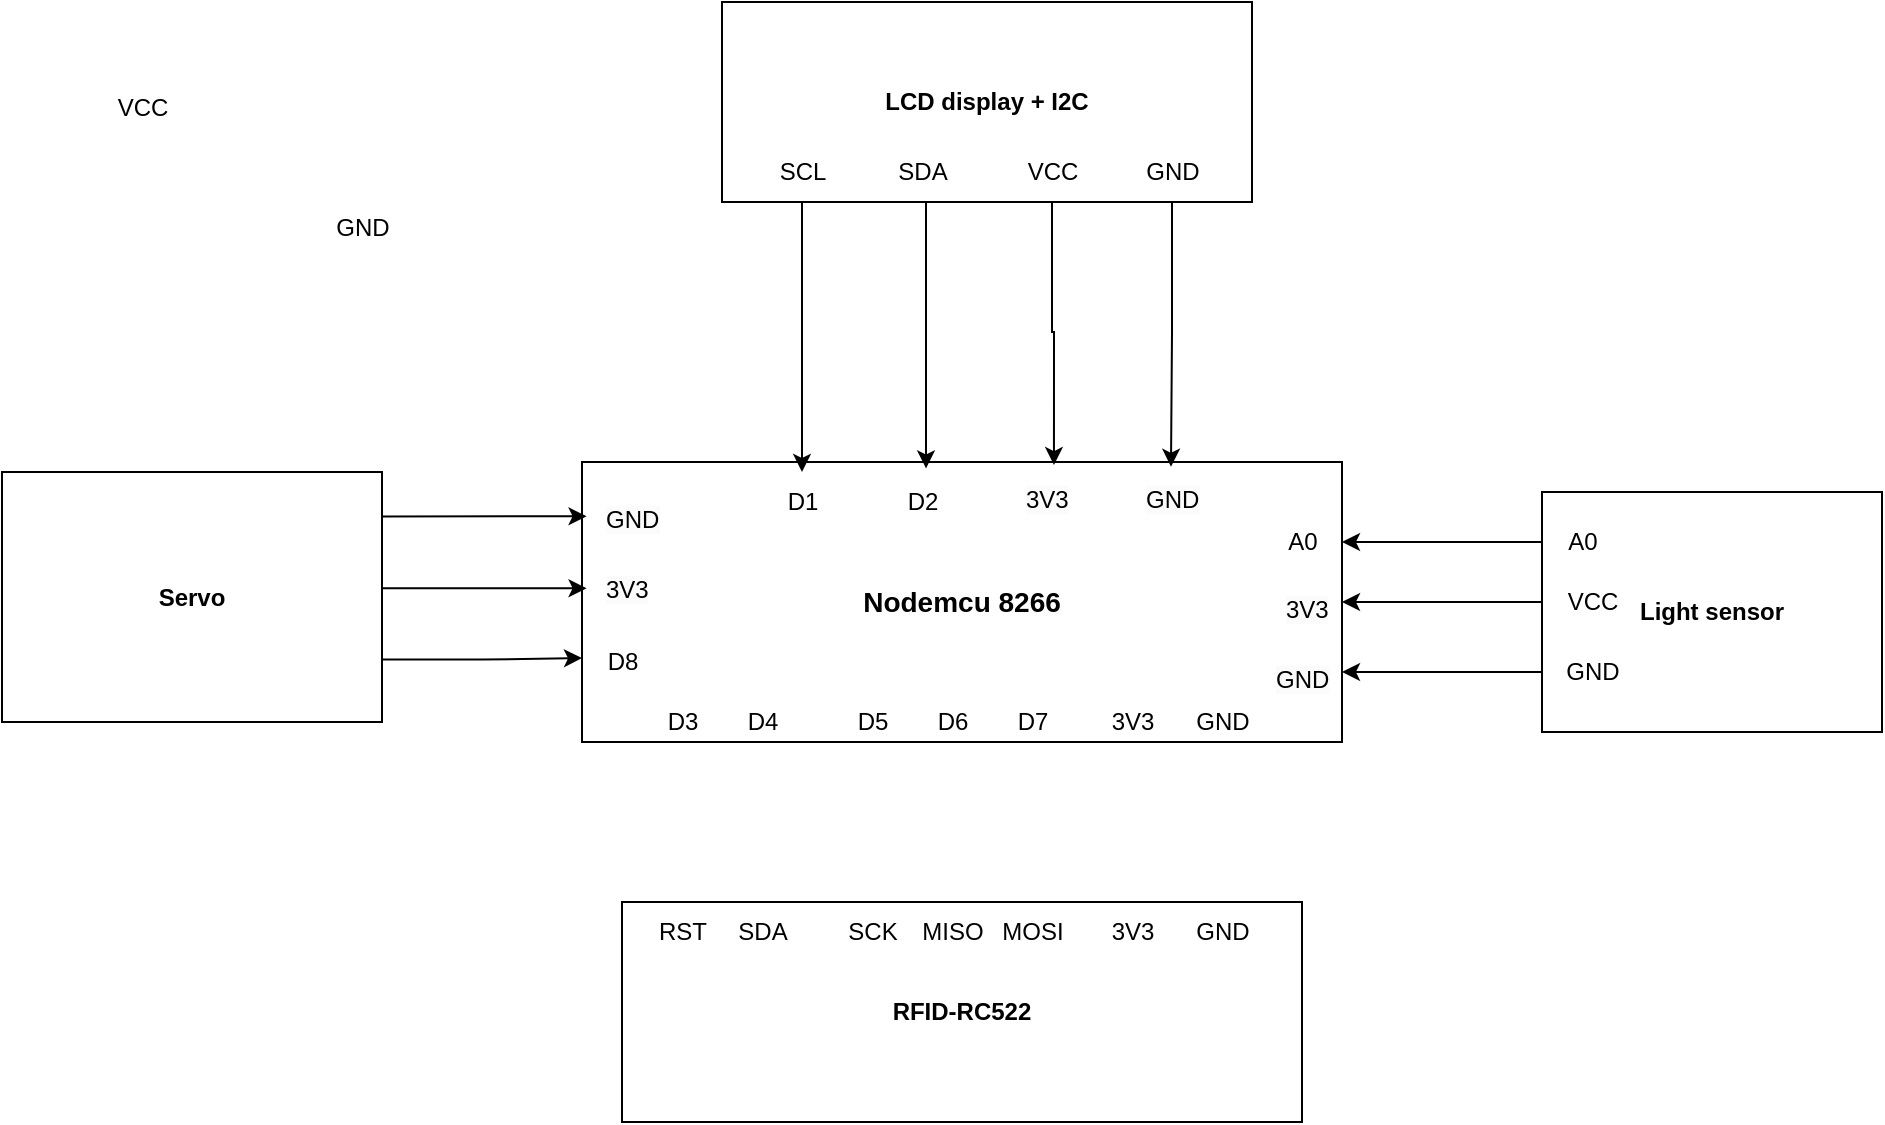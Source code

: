 <mxfile version="24.0.4" type="github">
  <diagram name="Trang-1" id="XvSelIh4EvXVkAUtxh8p">
    <mxGraphModel dx="1050" dy="574" grid="1" gridSize="10" guides="1" tooltips="1" connect="1" arrows="1" fold="1" page="1" pageScale="1" pageWidth="3300" pageHeight="4681" math="0" shadow="0">
      <root>
        <mxCell id="0" />
        <mxCell id="1" parent="0" />
        <mxCell id="qui7sa3_bNj7p1lfyL_Y-2" value="&lt;b&gt;&lt;font style=&quot;font-size: 14px;&quot;&gt;Nodemcu 8266&lt;/font&gt;&lt;/b&gt;" style="whiteSpace=wrap;html=1;" parent="1" vertex="1">
          <mxGeometry x="1330" y="500" width="380" height="140" as="geometry" />
        </mxCell>
        <mxCell id="qui7sa3_bNj7p1lfyL_Y-3" value="&lt;b&gt;RFID-RC522&lt;/b&gt;" style="whiteSpace=wrap;html=1;" parent="1" vertex="1">
          <mxGeometry x="1350" y="720" width="340" height="110" as="geometry" />
        </mxCell>
        <mxCell id="qui7sa3_bNj7p1lfyL_Y-4" value="&lt;b&gt;Light sensor&lt;/b&gt;" style="whiteSpace=wrap;html=1;" parent="1" vertex="1">
          <mxGeometry x="1810" y="515" width="170" height="120" as="geometry" />
        </mxCell>
        <mxCell id="m1L1olUXgIM03p-9SSte-4" style="edgeStyle=orthogonalEdgeStyle;rounded=0;orthogonalLoop=1;jettySize=auto;html=1;" edge="1" parent="1" source="qui7sa3_bNj7p1lfyL_Y-5" target="qui7sa3_bNj7p1lfyL_Y-34">
          <mxGeometry relative="1" as="geometry">
            <Array as="points">
              <mxPoint x="1440" y="410" />
              <mxPoint x="1440" y="410" />
            </Array>
          </mxGeometry>
        </mxCell>
        <mxCell id="qui7sa3_bNj7p1lfyL_Y-5" value="&lt;b&gt;LCD display + I2C&lt;/b&gt;" style="whiteSpace=wrap;html=1;" parent="1" vertex="1">
          <mxGeometry x="1400" y="270" width="265" height="100" as="geometry" />
        </mxCell>
        <mxCell id="qui7sa3_bNj7p1lfyL_Y-6" value="&lt;b&gt;Servo&lt;/b&gt;" style="whiteSpace=wrap;html=1;" parent="1" vertex="1">
          <mxGeometry x="1040" y="505" width="190" height="125" as="geometry" />
        </mxCell>
        <mxCell id="qui7sa3_bNj7p1lfyL_Y-25" value="GND" style="text;html=1;align=center;verticalAlign=middle;resizable=0;points=[];autosize=1;strokeColor=none;fillColor=none;" parent="1" vertex="1">
          <mxGeometry x="1625" y="615" width="50" height="30" as="geometry" />
        </mxCell>
        <mxCell id="qui7sa3_bNj7p1lfyL_Y-26" value="&lt;span style=&quot;color: rgb(0, 0, 0); font-family: Helvetica; font-size: 12px; font-style: normal; font-variant-ligatures: normal; font-variant-caps: normal; font-weight: 400; letter-spacing: normal; orphans: 2; text-align: center; text-indent: 0px; text-transform: none; widows: 2; word-spacing: 0px; -webkit-text-stroke-width: 0px; white-space: nowrap; background-color: rgb(251, 251, 251); text-decoration-thickness: initial; text-decoration-style: initial; text-decoration-color: initial; display: inline !important; float: none;&quot;&gt;GND&lt;/span&gt;" style="text;whiteSpace=wrap;html=1;" parent="1" vertex="1">
          <mxGeometry x="1675" y="595" width="30" height="20" as="geometry" />
        </mxCell>
        <mxCell id="qui7sa3_bNj7p1lfyL_Y-28" value="&lt;span style=&quot;color: rgb(0, 0, 0); font-family: Helvetica; font-size: 12px; font-style: normal; font-variant-ligatures: normal; font-variant-caps: normal; font-weight: 400; letter-spacing: normal; orphans: 2; text-align: center; text-indent: 0px; text-transform: none; widows: 2; word-spacing: 0px; -webkit-text-stroke-width: 0px; white-space: nowrap; background-color: rgb(251, 251, 251); text-decoration-thickness: initial; text-decoration-style: initial; text-decoration-color: initial; display: inline !important; float: none;&quot;&gt;GND&lt;/span&gt;" style="text;whiteSpace=wrap;html=1;" parent="1" vertex="1">
          <mxGeometry x="1610" y="505" width="30" height="20" as="geometry" />
        </mxCell>
        <mxCell id="qui7sa3_bNj7p1lfyL_Y-29" value="&lt;span style=&quot;color: rgb(0, 0, 0); font-family: Helvetica; font-size: 12px; font-style: normal; font-variant-ligatures: normal; font-variant-caps: normal; font-weight: 400; letter-spacing: normal; orphans: 2; text-align: center; text-indent: 0px; text-transform: none; widows: 2; word-spacing: 0px; -webkit-text-stroke-width: 0px; white-space: nowrap; background-color: rgb(251, 251, 251); text-decoration-thickness: initial; text-decoration-style: initial; text-decoration-color: initial; display: inline !important; float: none;&quot;&gt;GND&lt;/span&gt;" style="text;whiteSpace=wrap;html=1;" parent="1" vertex="1">
          <mxGeometry x="1340" y="515" width="60" height="40" as="geometry" />
        </mxCell>
        <mxCell id="qui7sa3_bNj7p1lfyL_Y-30" value="3V3" style="text;html=1;align=center;verticalAlign=middle;resizable=0;points=[];autosize=1;strokeColor=none;fillColor=none;" parent="1" vertex="1">
          <mxGeometry x="1585" y="615" width="40" height="30" as="geometry" />
        </mxCell>
        <mxCell id="qui7sa3_bNj7p1lfyL_Y-31" value="&lt;span style=&quot;color: rgb(0, 0, 0); font-family: Helvetica; font-size: 12px; font-style: normal; font-variant-ligatures: normal; font-variant-caps: normal; font-weight: 400; letter-spacing: normal; orphans: 2; text-align: center; text-indent: 0px; text-transform: none; widows: 2; word-spacing: 0px; -webkit-text-stroke-width: 0px; white-space: nowrap; background-color: rgb(251, 251, 251); text-decoration-thickness: initial; text-decoration-style: initial; text-decoration-color: initial; display: inline !important; float: none;&quot;&gt;3V3&lt;/span&gt;" style="text;whiteSpace=wrap;html=1;" parent="1" vertex="1">
          <mxGeometry x="1680" y="560" width="30" height="20" as="geometry" />
        </mxCell>
        <mxCell id="qui7sa3_bNj7p1lfyL_Y-32" value="&lt;span style=&quot;color: rgb(0, 0, 0); font-family: Helvetica; font-size: 12px; font-style: normal; font-variant-ligatures: normal; font-variant-caps: normal; font-weight: 400; letter-spacing: normal; orphans: 2; text-align: center; text-indent: 0px; text-transform: none; widows: 2; word-spacing: 0px; -webkit-text-stroke-width: 0px; white-space: nowrap; background-color: rgb(251, 251, 251); text-decoration-thickness: initial; text-decoration-style: initial; text-decoration-color: initial; display: inline !important; float: none;&quot;&gt;3V3&lt;/span&gt;" style="text;whiteSpace=wrap;html=1;" parent="1" vertex="1">
          <mxGeometry x="1550" y="505" width="50" height="40" as="geometry" />
        </mxCell>
        <mxCell id="qui7sa3_bNj7p1lfyL_Y-33" value="&lt;span style=&quot;color: rgb(0, 0, 0); font-family: Helvetica; font-size: 12px; font-style: normal; font-variant-ligatures: normal; font-variant-caps: normal; font-weight: 400; letter-spacing: normal; orphans: 2; text-align: center; text-indent: 0px; text-transform: none; widows: 2; word-spacing: 0px; -webkit-text-stroke-width: 0px; white-space: nowrap; background-color: rgb(251, 251, 251); text-decoration-thickness: initial; text-decoration-style: initial; text-decoration-color: initial; display: inline !important; float: none;&quot;&gt;3V3&lt;/span&gt;" style="text;whiteSpace=wrap;html=1;" parent="1" vertex="1">
          <mxGeometry x="1340" y="550" width="50" height="40" as="geometry" />
        </mxCell>
        <mxCell id="qui7sa3_bNj7p1lfyL_Y-34" value="D1" style="text;html=1;align=center;verticalAlign=middle;resizable=0;points=[];autosize=1;strokeColor=none;fillColor=none;" parent="1" vertex="1">
          <mxGeometry x="1420" y="505" width="40" height="30" as="geometry" />
        </mxCell>
        <mxCell id="qui7sa3_bNj7p1lfyL_Y-35" value="D2" style="text;html=1;align=center;verticalAlign=middle;resizable=0;points=[];autosize=1;strokeColor=none;fillColor=none;" parent="1" vertex="1">
          <mxGeometry x="1480" y="505" width="40" height="30" as="geometry" />
        </mxCell>
        <mxCell id="qui7sa3_bNj7p1lfyL_Y-38" value="A0" style="text;html=1;align=center;verticalAlign=middle;resizable=0;points=[];autosize=1;strokeColor=none;fillColor=none;" parent="1" vertex="1">
          <mxGeometry x="1670" y="525" width="40" height="30" as="geometry" />
        </mxCell>
        <mxCell id="qui7sa3_bNj7p1lfyL_Y-40" value="D8" style="text;html=1;align=center;verticalAlign=middle;resizable=0;points=[];autosize=1;strokeColor=none;fillColor=none;" parent="1" vertex="1">
          <mxGeometry x="1330" y="585" width="40" height="30" as="geometry" />
        </mxCell>
        <mxCell id="qui7sa3_bNj7p1lfyL_Y-42" value="D3" style="text;html=1;align=center;verticalAlign=middle;resizable=0;points=[];autosize=1;strokeColor=none;fillColor=none;" parent="1" vertex="1">
          <mxGeometry x="1360" y="615" width="40" height="30" as="geometry" />
        </mxCell>
        <mxCell id="qui7sa3_bNj7p1lfyL_Y-43" value="D4" style="text;html=1;align=center;verticalAlign=middle;resizable=0;points=[];autosize=1;strokeColor=none;fillColor=none;" parent="1" vertex="1">
          <mxGeometry x="1400" y="615" width="40" height="30" as="geometry" />
        </mxCell>
        <mxCell id="qui7sa3_bNj7p1lfyL_Y-44" value="D5" style="text;html=1;align=center;verticalAlign=middle;resizable=0;points=[];autosize=1;strokeColor=none;fillColor=none;" parent="1" vertex="1">
          <mxGeometry x="1455" y="615" width="40" height="30" as="geometry" />
        </mxCell>
        <mxCell id="qui7sa3_bNj7p1lfyL_Y-45" value="D6" style="text;html=1;align=center;verticalAlign=middle;resizable=0;points=[];autosize=1;strokeColor=none;fillColor=none;" parent="1" vertex="1">
          <mxGeometry x="1495" y="615" width="40" height="30" as="geometry" />
        </mxCell>
        <mxCell id="qui7sa3_bNj7p1lfyL_Y-46" value="D7" style="text;html=1;align=center;verticalAlign=middle;resizable=0;points=[];autosize=1;strokeColor=none;fillColor=none;" parent="1" vertex="1">
          <mxGeometry x="1535" y="615" width="40" height="30" as="geometry" />
        </mxCell>
        <mxCell id="m1L1olUXgIM03p-9SSte-1" style="edgeStyle=orthogonalEdgeStyle;rounded=0;orthogonalLoop=1;jettySize=auto;html=1;exitX=1;exitY=0.25;exitDx=0;exitDy=0;entryX=0.006;entryY=0.194;entryDx=0;entryDy=0;entryPerimeter=0;" edge="1" parent="1" source="qui7sa3_bNj7p1lfyL_Y-6" target="qui7sa3_bNj7p1lfyL_Y-2">
          <mxGeometry relative="1" as="geometry">
            <Array as="points">
              <mxPoint x="1230" y="527" />
            </Array>
          </mxGeometry>
        </mxCell>
        <mxCell id="m1L1olUXgIM03p-9SSte-2" style="edgeStyle=orthogonalEdgeStyle;rounded=0;orthogonalLoop=1;jettySize=auto;html=1;exitX=1;exitY=0.5;exitDx=0;exitDy=0;entryX=0.006;entryY=0.451;entryDx=0;entryDy=0;entryPerimeter=0;" edge="1" parent="1" source="qui7sa3_bNj7p1lfyL_Y-6" target="qui7sa3_bNj7p1lfyL_Y-2">
          <mxGeometry relative="1" as="geometry">
            <Array as="points">
              <mxPoint x="1230" y="563" />
            </Array>
          </mxGeometry>
        </mxCell>
        <mxCell id="m1L1olUXgIM03p-9SSte-3" style="edgeStyle=orthogonalEdgeStyle;rounded=0;orthogonalLoop=1;jettySize=auto;html=1;exitX=1;exitY=0.75;exitDx=0;exitDy=0;" edge="1" parent="1" source="qui7sa3_bNj7p1lfyL_Y-6">
          <mxGeometry relative="1" as="geometry">
            <mxPoint x="1330" y="598" as="targetPoint" />
          </mxGeometry>
        </mxCell>
        <mxCell id="m1L1olUXgIM03p-9SSte-5" style="edgeStyle=orthogonalEdgeStyle;rounded=0;orthogonalLoop=1;jettySize=auto;html=1;entryX=0.55;entryY=-0.06;entryDx=0;entryDy=0;entryPerimeter=0;" edge="1" parent="1" source="qui7sa3_bNj7p1lfyL_Y-5" target="qui7sa3_bNj7p1lfyL_Y-35">
          <mxGeometry relative="1" as="geometry">
            <Array as="points">
              <mxPoint x="1502" y="410" />
              <mxPoint x="1502" y="410" />
            </Array>
          </mxGeometry>
        </mxCell>
        <mxCell id="m1L1olUXgIM03p-9SSte-7" value="3V3" style="text;html=1;align=center;verticalAlign=middle;resizable=0;points=[];autosize=1;strokeColor=none;fillColor=none;" vertex="1" parent="1">
          <mxGeometry x="1585" y="720" width="40" height="30" as="geometry" />
        </mxCell>
        <mxCell id="m1L1olUXgIM03p-9SSte-8" value="RST" style="text;html=1;align=center;verticalAlign=middle;resizable=0;points=[];autosize=1;strokeColor=none;fillColor=none;" vertex="1" parent="1">
          <mxGeometry x="1355" y="720" width="50" height="30" as="geometry" />
        </mxCell>
        <mxCell id="m1L1olUXgIM03p-9SSte-9" value="GND" style="text;html=1;align=center;verticalAlign=middle;resizable=0;points=[];autosize=1;strokeColor=none;fillColor=none;" vertex="1" parent="1">
          <mxGeometry x="1625" y="720" width="50" height="30" as="geometry" />
        </mxCell>
        <mxCell id="m1L1olUXgIM03p-9SSte-10" value="MISO" style="text;html=1;align=center;verticalAlign=middle;resizable=0;points=[];autosize=1;strokeColor=none;fillColor=none;" vertex="1" parent="1">
          <mxGeometry x="1490" y="720" width="50" height="30" as="geometry" />
        </mxCell>
        <mxCell id="m1L1olUXgIM03p-9SSte-11" value="MOSI" style="text;html=1;align=center;verticalAlign=middle;resizable=0;points=[];autosize=1;strokeColor=none;fillColor=none;" vertex="1" parent="1">
          <mxGeometry x="1530" y="720" width="50" height="30" as="geometry" />
        </mxCell>
        <mxCell id="m1L1olUXgIM03p-9SSte-12" value="SCK" style="text;html=1;align=center;verticalAlign=middle;resizable=0;points=[];autosize=1;strokeColor=none;fillColor=none;" vertex="1" parent="1">
          <mxGeometry x="1450" y="720" width="50" height="30" as="geometry" />
        </mxCell>
        <mxCell id="m1L1olUXgIM03p-9SSte-13" value="SDA" style="text;html=1;align=center;verticalAlign=middle;resizable=0;points=[];autosize=1;strokeColor=none;fillColor=none;" vertex="1" parent="1">
          <mxGeometry x="1395" y="720" width="50" height="30" as="geometry" />
        </mxCell>
        <mxCell id="m1L1olUXgIM03p-9SSte-27" style="edgeStyle=orthogonalEdgeStyle;rounded=0;orthogonalLoop=1;jettySize=auto;html=1;entryX=1;entryY=0.75;entryDx=0;entryDy=0;" edge="1" parent="1" source="m1L1olUXgIM03p-9SSte-14" target="qui7sa3_bNj7p1lfyL_Y-2">
          <mxGeometry relative="1" as="geometry" />
        </mxCell>
        <mxCell id="m1L1olUXgIM03p-9SSte-14" value="GND" style="text;html=1;align=center;verticalAlign=middle;resizable=0;points=[];autosize=1;strokeColor=none;fillColor=none;" vertex="1" parent="1">
          <mxGeometry x="1810" y="590" width="50" height="30" as="geometry" />
        </mxCell>
        <mxCell id="m1L1olUXgIM03p-9SSte-26" style="edgeStyle=orthogonalEdgeStyle;rounded=0;orthogonalLoop=1;jettySize=auto;html=1;entryX=1;entryY=0.5;entryDx=0;entryDy=0;" edge="1" parent="1" source="m1L1olUXgIM03p-9SSte-15" target="qui7sa3_bNj7p1lfyL_Y-31">
          <mxGeometry relative="1" as="geometry">
            <mxPoint x="1780" y="575" as="targetPoint" />
            <Array as="points">
              <mxPoint x="1780" y="570" />
              <mxPoint x="1780" y="570" />
            </Array>
          </mxGeometry>
        </mxCell>
        <mxCell id="m1L1olUXgIM03p-9SSte-15" value="VCC" style="text;html=1;align=center;verticalAlign=middle;resizable=0;points=[];autosize=1;strokeColor=none;fillColor=none;" vertex="1" parent="1">
          <mxGeometry x="1810" y="555" width="50" height="30" as="geometry" />
        </mxCell>
        <mxCell id="m1L1olUXgIM03p-9SSte-25" style="edgeStyle=orthogonalEdgeStyle;rounded=0;orthogonalLoop=1;jettySize=auto;html=1;" edge="1" parent="1" source="m1L1olUXgIM03p-9SSte-16" target="qui7sa3_bNj7p1lfyL_Y-38">
          <mxGeometry relative="1" as="geometry">
            <Array as="points" />
          </mxGeometry>
        </mxCell>
        <mxCell id="m1L1olUXgIM03p-9SSte-16" value="A0" style="text;html=1;align=center;verticalAlign=middle;resizable=0;points=[];autosize=1;strokeColor=none;fillColor=none;" vertex="1" parent="1">
          <mxGeometry x="1810" y="525" width="40" height="30" as="geometry" />
        </mxCell>
        <mxCell id="m1L1olUXgIM03p-9SSte-17" value="SCL" style="text;html=1;align=center;verticalAlign=middle;resizable=0;points=[];autosize=1;strokeColor=none;fillColor=none;" vertex="1" parent="1">
          <mxGeometry x="1415" y="340" width="50" height="30" as="geometry" />
        </mxCell>
        <mxCell id="m1L1olUXgIM03p-9SSte-18" value="SDA" style="text;html=1;align=center;verticalAlign=middle;resizable=0;points=[];autosize=1;strokeColor=none;fillColor=none;" vertex="1" parent="1">
          <mxGeometry x="1475" y="340" width="50" height="30" as="geometry" />
        </mxCell>
        <mxCell id="m1L1olUXgIM03p-9SSte-19" value="VCC" style="text;html=1;align=center;verticalAlign=middle;resizable=0;points=[];autosize=1;strokeColor=none;fillColor=none;" vertex="1" parent="1">
          <mxGeometry x="1540" y="340" width="50" height="30" as="geometry" />
        </mxCell>
        <mxCell id="m1L1olUXgIM03p-9SSte-20" value="GND" style="text;html=1;align=center;verticalAlign=middle;resizable=0;points=[];autosize=1;strokeColor=none;fillColor=none;" vertex="1" parent="1">
          <mxGeometry x="1600" y="340" width="50" height="30" as="geometry" />
        </mxCell>
        <mxCell id="m1L1olUXgIM03p-9SSte-21" style="edgeStyle=orthogonalEdgeStyle;rounded=0;orthogonalLoop=1;jettySize=auto;html=1;entryX=0.621;entryY=0.011;entryDx=0;entryDy=0;entryPerimeter=0;" edge="1" parent="1" source="m1L1olUXgIM03p-9SSte-19" target="qui7sa3_bNj7p1lfyL_Y-2">
          <mxGeometry relative="1" as="geometry" />
        </mxCell>
        <mxCell id="m1L1olUXgIM03p-9SSte-22" style="edgeStyle=orthogonalEdgeStyle;rounded=0;orthogonalLoop=1;jettySize=auto;html=1;entryX=0.775;entryY=0.017;entryDx=0;entryDy=0;entryPerimeter=0;" edge="1" parent="1" source="m1L1olUXgIM03p-9SSte-20" target="qui7sa3_bNj7p1lfyL_Y-2">
          <mxGeometry relative="1" as="geometry" />
        </mxCell>
        <mxCell id="m1L1olUXgIM03p-9SSte-23" value="GND" style="text;html=1;align=center;verticalAlign=middle;resizable=0;points=[];autosize=1;strokeColor=none;fillColor=none;" vertex="1" parent="1">
          <mxGeometry x="1195" y="368" width="50" height="30" as="geometry" />
        </mxCell>
        <mxCell id="m1L1olUXgIM03p-9SSte-24" value="VCC" style="text;html=1;align=center;verticalAlign=middle;resizable=0;points=[];autosize=1;strokeColor=none;fillColor=none;" vertex="1" parent="1">
          <mxGeometry x="1085" y="308" width="50" height="30" as="geometry" />
        </mxCell>
      </root>
    </mxGraphModel>
  </diagram>
</mxfile>
